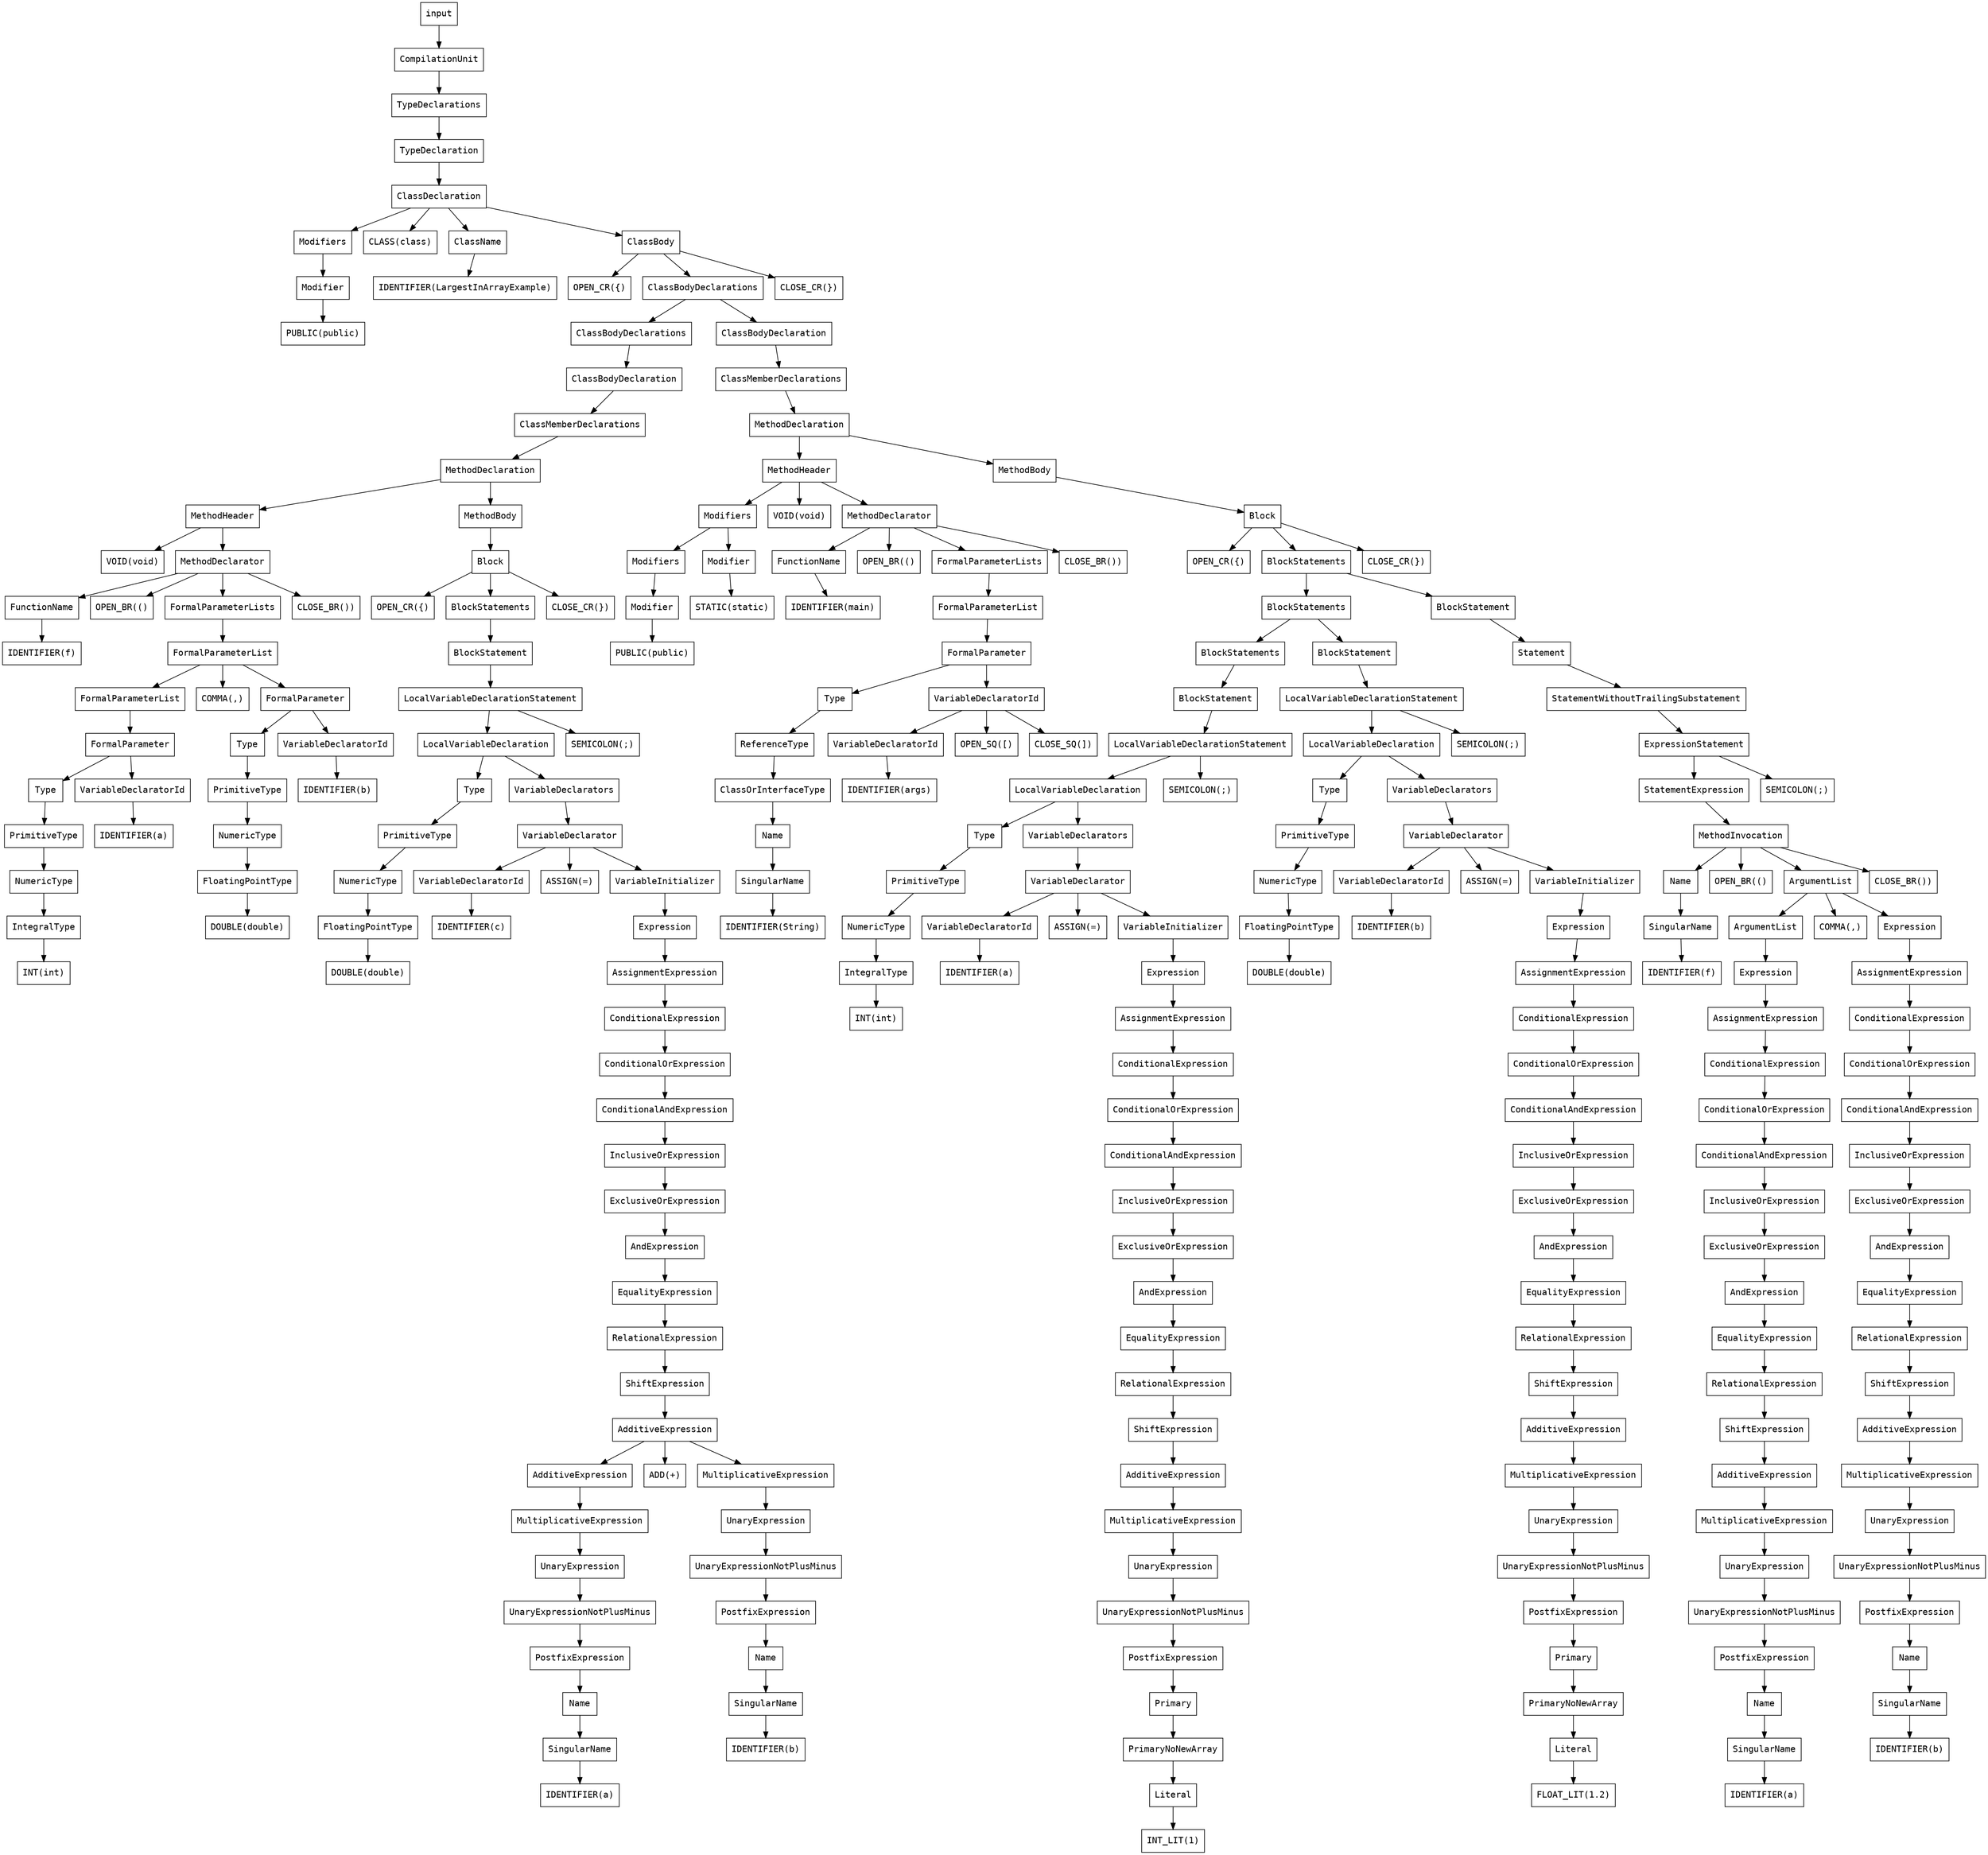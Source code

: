 digraph "src/parser.ypp" 
 { 
 node [fontname = courier, shape = box, colorscheme = paired6] 
 edge [fontname = courier]
0 [label="input"]
0->1
1 [label="CompilationUnit"]
1->2
2 [label="TypeDeclarations"]
2->3
3 [label="TypeDeclaration"]
3->4
4 [label="ClassDeclaration"]
4->5
5 [label="Modifiers"]
5->6
6 [label="Modifier"]
6->7
7 [label="PUBLIC(public)"]
4->8
8 [label="CLASS(class)"]
4->9
9 [label="ClassName"]
9->10
10 [label="IDENTIFIER(LargestInArrayExample)"]
4->11
11 [label="ClassBody"]
11->12
12 [label="OPEN_CR({)"]
11->13
13 [label="ClassBodyDeclarations"]
13->14
14 [label="ClassBodyDeclarations"]
14->15
15 [label="ClassBodyDeclaration"]
15->16
16 [label="ClassMemberDeclarations"]
16->17
17 [label="MethodDeclaration"]
17->18
18 [label="MethodHeader"]
18->19
19 [label="VOID(void)"]
18->20
20 [label="MethodDeclarator"]
20->21
21 [label="FunctionName"]
21->22
22 [label="IDENTIFIER(f)"]
20->23
23 [label="OPEN_BR(()"]
20->24
24 [label="FormalParameterLists"]
24->25
25 [label="FormalParameterList"]
25->26
26 [label="FormalParameterList"]
26->27
27 [label="FormalParameter"]
27->28
28 [label="Type"]
28->29
29 [label="PrimitiveType"]
29->30
30 [label="NumericType"]
30->31
31 [label="IntegralType"]
31->32
32 [label="INT(int)"]
27->33
33 [label="VariableDeclaratorId"]
33->34
34 [label="IDENTIFIER(a)"]
25->35
35 [label="COMMA(,)"]
25->36
36 [label="FormalParameter"]
36->37
37 [label="Type"]
37->38
38 [label="PrimitiveType"]
38->39
39 [label="NumericType"]
39->40
40 [label="FloatingPointType"]
40->41
41 [label="DOUBLE(double)"]
36->42
42 [label="VariableDeclaratorId"]
42->43
43 [label="IDENTIFIER(b)"]
20->44
44 [label="CLOSE_BR())"]
17->45
45 [label="MethodBody"]
45->46
46 [label="Block"]
46->47
47 [label="OPEN_CR({)"]
46->48
48 [label="BlockStatements"]
48->49
49 [label="BlockStatement"]
49->50
50 [label="LocalVariableDeclarationStatement"]
50->51
51 [label="LocalVariableDeclaration"]
51->52
52 [label="Type"]
52->53
53 [label="PrimitiveType"]
53->54
54 [label="NumericType"]
54->55
55 [label="FloatingPointType"]
55->56
56 [label="DOUBLE(double)"]
51->57
57 [label="VariableDeclarators"]
57->58
58 [label="VariableDeclarator"]
58->59
59 [label="VariableDeclaratorId"]
59->60
60 [label="IDENTIFIER(c)"]
58->61
61 [label="ASSIGN(=)"]
58->62
62 [label="VariableInitializer"]
62->63
63 [label="Expression"]
63->64
64 [label="AssignmentExpression"]
64->65
65 [label="ConditionalExpression"]
65->66
66 [label="ConditionalOrExpression"]
66->67
67 [label="ConditionalAndExpression"]
67->68
68 [label="InclusiveOrExpression"]
68->69
69 [label="ExclusiveOrExpression"]
69->70
70 [label="AndExpression"]
70->71
71 [label="EqualityExpression"]
71->72
72 [label="RelationalExpression"]
72->73
73 [label="ShiftExpression"]
73->74
74 [label="AdditiveExpression"]
74->75
75 [label="AdditiveExpression"]
75->76
76 [label="MultiplicativeExpression"]
76->77
77 [label="UnaryExpression"]
77->78
78 [label="UnaryExpressionNotPlusMinus"]
78->79
79 [label="PostfixExpression"]
79->80
80 [label="Name"]
80->81
81 [label="SingularName"]
81->82
82 [label="IDENTIFIER(a)"]
74->83
83 [label="ADD(+)"]
74->84
84 [label="MultiplicativeExpression"]
84->85
85 [label="UnaryExpression"]
85->86
86 [label="UnaryExpressionNotPlusMinus"]
86->87
87 [label="PostfixExpression"]
87->88
88 [label="Name"]
88->89
89 [label="SingularName"]
89->90
90 [label="IDENTIFIER(b)"]
50->91
91 [label="SEMICOLON(;)"]
46->92
92 [label="CLOSE_CR(})"]
13->93
93 [label="ClassBodyDeclaration"]
93->94
94 [label="ClassMemberDeclarations"]
94->95
95 [label="MethodDeclaration"]
95->96
96 [label="MethodHeader"]
96->97
97 [label="Modifiers"]
97->98
98 [label="Modifiers"]
98->99
99 [label="Modifier"]
99->100
100 [label="PUBLIC(public)"]
97->101
101 [label="Modifier"]
101->102
102 [label="STATIC(static)"]
96->103
103 [label="VOID(void)"]
96->104
104 [label="MethodDeclarator"]
104->105
105 [label="FunctionName"]
105->106
106 [label="IDENTIFIER(main)"]
104->107
107 [label="OPEN_BR(()"]
104->108
108 [label="FormalParameterLists"]
108->109
109 [label="FormalParameterList"]
109->110
110 [label="FormalParameter"]
110->111
111 [label="Type"]
111->112
112 [label="ReferenceType"]
112->113
113 [label="ClassOrInterfaceType"]
113->114
114 [label="Name"]
114->115
115 [label="SingularName"]
115->116
116 [label="IDENTIFIER(String)"]
110->117
117 [label="VariableDeclaratorId"]
117->118
118 [label="VariableDeclaratorId"]
118->119
119 [label="IDENTIFIER(args)"]
117->120
120 [label="OPEN_SQ([)"]
117->121
121 [label="CLOSE_SQ(])"]
104->122
122 [label="CLOSE_BR())"]
95->123
123 [label="MethodBody"]
123->124
124 [label="Block"]
124->125
125 [label="OPEN_CR({)"]
124->126
126 [label="BlockStatements"]
126->127
127 [label="BlockStatements"]
127->128
128 [label="BlockStatements"]
128->129
129 [label="BlockStatement"]
129->130
130 [label="LocalVariableDeclarationStatement"]
130->131
131 [label="LocalVariableDeclaration"]
131->132
132 [label="Type"]
132->133
133 [label="PrimitiveType"]
133->134
134 [label="NumericType"]
134->135
135 [label="IntegralType"]
135->136
136 [label="INT(int)"]
131->137
137 [label="VariableDeclarators"]
137->138
138 [label="VariableDeclarator"]
138->139
139 [label="VariableDeclaratorId"]
139->140
140 [label="IDENTIFIER(a)"]
138->141
141 [label="ASSIGN(=)"]
138->142
142 [label="VariableInitializer"]
142->143
143 [label="Expression"]
143->144
144 [label="AssignmentExpression"]
144->145
145 [label="ConditionalExpression"]
145->146
146 [label="ConditionalOrExpression"]
146->147
147 [label="ConditionalAndExpression"]
147->148
148 [label="InclusiveOrExpression"]
148->149
149 [label="ExclusiveOrExpression"]
149->150
150 [label="AndExpression"]
150->151
151 [label="EqualityExpression"]
151->152
152 [label="RelationalExpression"]
152->153
153 [label="ShiftExpression"]
153->154
154 [label="AdditiveExpression"]
154->155
155 [label="MultiplicativeExpression"]
155->156
156 [label="UnaryExpression"]
156->157
157 [label="UnaryExpressionNotPlusMinus"]
157->158
158 [label="PostfixExpression"]
158->159
159 [label="Primary"]
159->160
160 [label="PrimaryNoNewArray"]
160->161
161 [label="Literal"]
161->162
162 [label="INT_LIT(1)"]
130->163
163 [label="SEMICOLON(;)"]
127->164
164 [label="BlockStatement"]
164->165
165 [label="LocalVariableDeclarationStatement"]
165->166
166 [label="LocalVariableDeclaration"]
166->167
167 [label="Type"]
167->168
168 [label="PrimitiveType"]
168->169
169 [label="NumericType"]
169->170
170 [label="FloatingPointType"]
170->171
171 [label="DOUBLE(double)"]
166->172
172 [label="VariableDeclarators"]
172->173
173 [label="VariableDeclarator"]
173->174
174 [label="VariableDeclaratorId"]
174->175
175 [label="IDENTIFIER(b)"]
173->176
176 [label="ASSIGN(=)"]
173->177
177 [label="VariableInitializer"]
177->178
178 [label="Expression"]
178->179
179 [label="AssignmentExpression"]
179->180
180 [label="ConditionalExpression"]
180->181
181 [label="ConditionalOrExpression"]
181->182
182 [label="ConditionalAndExpression"]
182->183
183 [label="InclusiveOrExpression"]
183->184
184 [label="ExclusiveOrExpression"]
184->185
185 [label="AndExpression"]
185->186
186 [label="EqualityExpression"]
186->187
187 [label="RelationalExpression"]
187->188
188 [label="ShiftExpression"]
188->189
189 [label="AdditiveExpression"]
189->190
190 [label="MultiplicativeExpression"]
190->191
191 [label="UnaryExpression"]
191->192
192 [label="UnaryExpressionNotPlusMinus"]
192->193
193 [label="PostfixExpression"]
193->194
194 [label="Primary"]
194->195
195 [label="PrimaryNoNewArray"]
195->196
196 [label="Literal"]
196->197
197 [label="FLOAT_LIT(1.2)"]
165->198
198 [label="SEMICOLON(;)"]
126->199
199 [label="BlockStatement"]
199->200
200 [label="Statement"]
200->201
201 [label="StatementWithoutTrailingSubstatement"]
201->202
202 [label="ExpressionStatement"]
202->203
203 [label="StatementExpression"]
203->204
204 [label="MethodInvocation"]
204->205
205 [label="Name"]
205->206
206 [label="SingularName"]
206->207
207 [label="IDENTIFIER(f)"]
204->208
208 [label="OPEN_BR(()"]
204->209
209 [label="ArgumentList"]
209->210
210 [label="ArgumentList"]
210->211
211 [label="Expression"]
211->212
212 [label="AssignmentExpression"]
212->213
213 [label="ConditionalExpression"]
213->214
214 [label="ConditionalOrExpression"]
214->215
215 [label="ConditionalAndExpression"]
215->216
216 [label="InclusiveOrExpression"]
216->217
217 [label="ExclusiveOrExpression"]
217->218
218 [label="AndExpression"]
218->219
219 [label="EqualityExpression"]
219->220
220 [label="RelationalExpression"]
220->221
221 [label="ShiftExpression"]
221->222
222 [label="AdditiveExpression"]
222->223
223 [label="MultiplicativeExpression"]
223->224
224 [label="UnaryExpression"]
224->225
225 [label="UnaryExpressionNotPlusMinus"]
225->226
226 [label="PostfixExpression"]
226->227
227 [label="Name"]
227->228
228 [label="SingularName"]
228->229
229 [label="IDENTIFIER(a)"]
209->230
230 [label="COMMA(,)"]
209->231
231 [label="Expression"]
231->232
232 [label="AssignmentExpression"]
232->233
233 [label="ConditionalExpression"]
233->234
234 [label="ConditionalOrExpression"]
234->235
235 [label="ConditionalAndExpression"]
235->236
236 [label="InclusiveOrExpression"]
236->237
237 [label="ExclusiveOrExpression"]
237->238
238 [label="AndExpression"]
238->239
239 [label="EqualityExpression"]
239->240
240 [label="RelationalExpression"]
240->241
241 [label="ShiftExpression"]
241->242
242 [label="AdditiveExpression"]
242->243
243 [label="MultiplicativeExpression"]
243->244
244 [label="UnaryExpression"]
244->245
245 [label="UnaryExpressionNotPlusMinus"]
245->246
246 [label="PostfixExpression"]
246->247
247 [label="Name"]
247->248
248 [label="SingularName"]
248->249
249 [label="IDENTIFIER(b)"]
204->250
250 [label="CLOSE_BR())"]
202->251
251 [label="SEMICOLON(;)"]
124->252
252 [label="CLOSE_CR(})"]
11->253
253 [label="CLOSE_CR(})"]
}
